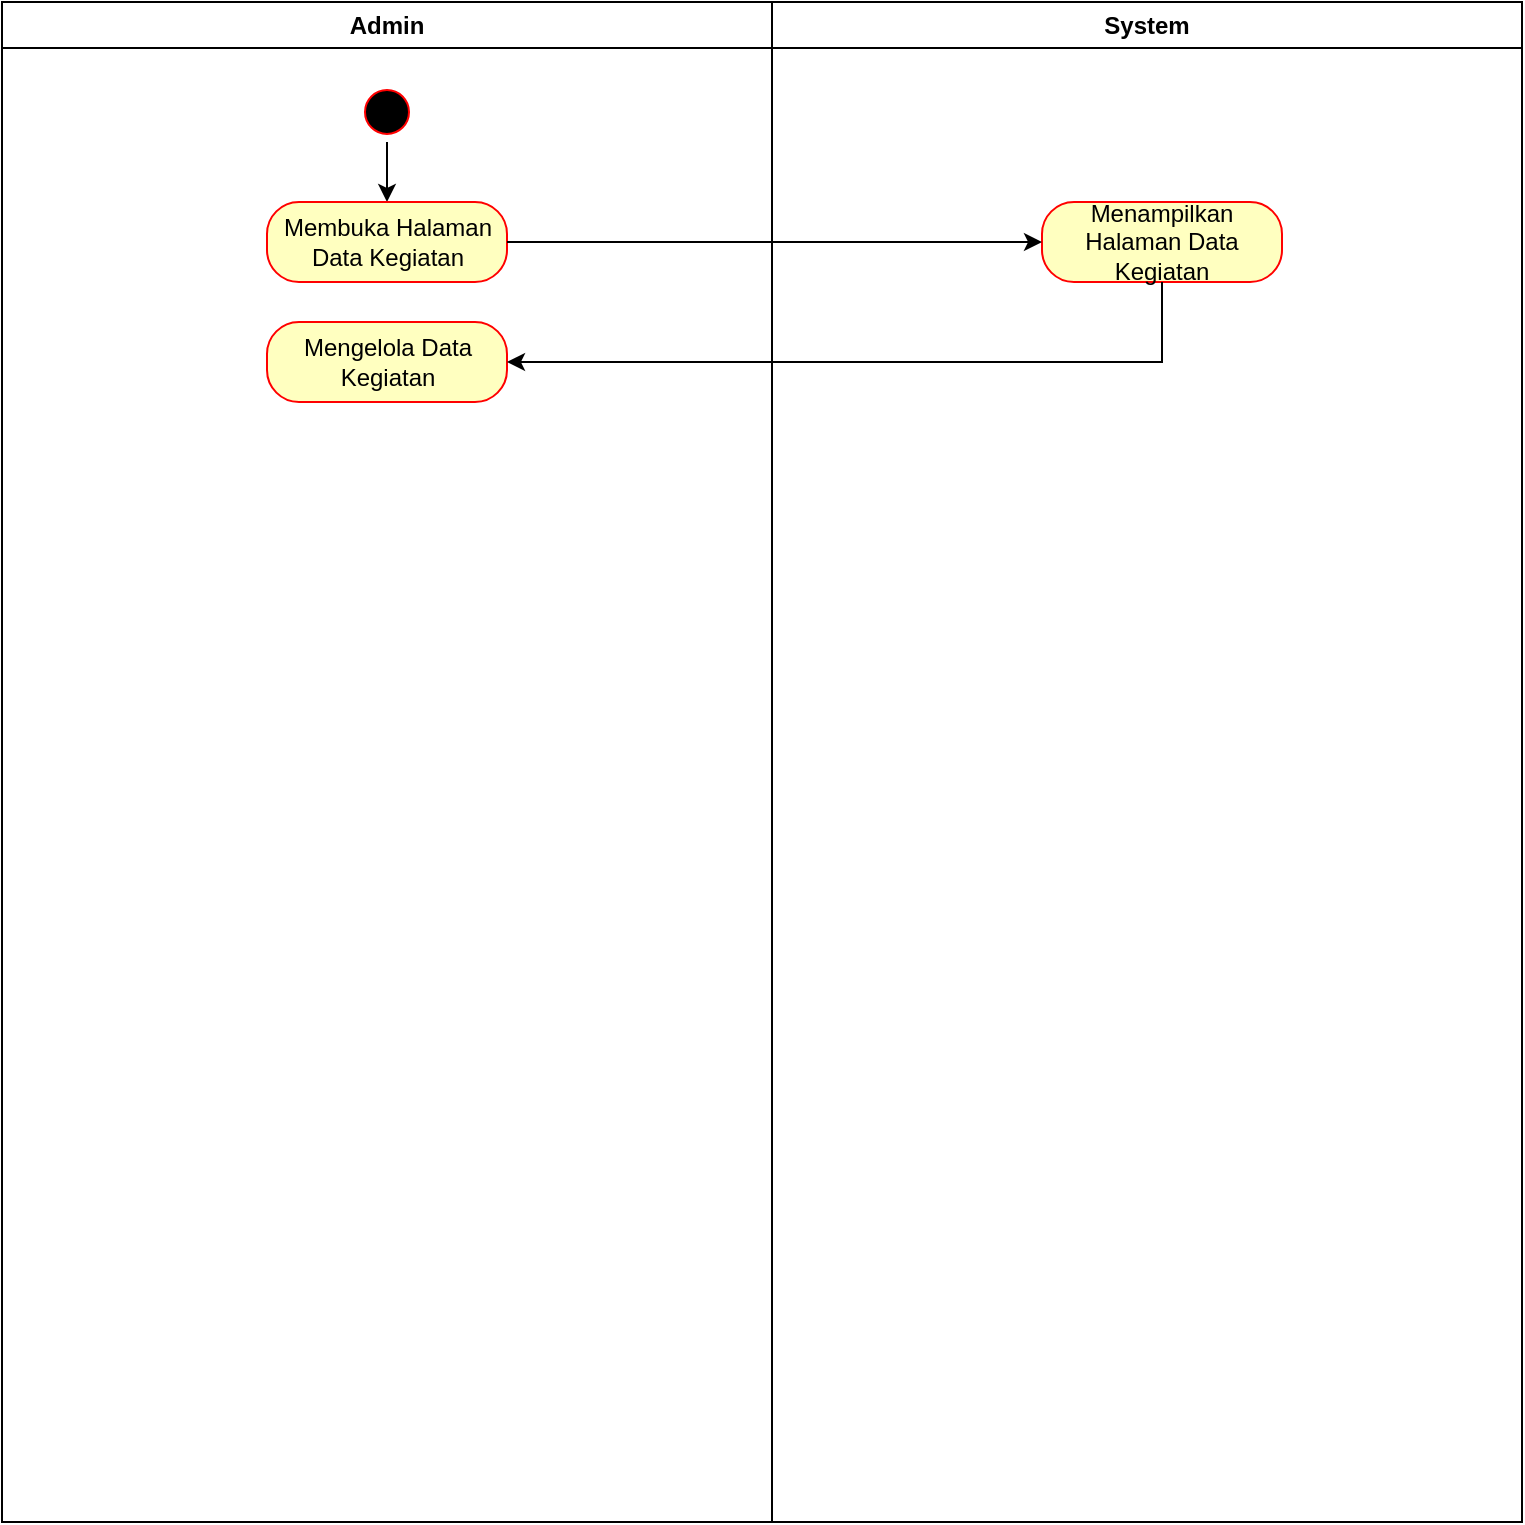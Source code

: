 <mxfile version="21.3.7" type="github">
  <diagram name="Page-1" id="nUnmrfP2sgsRiJwLh5bJ">
    <mxGraphModel dx="1035" dy="569" grid="1" gridSize="10" guides="1" tooltips="1" connect="1" arrows="1" fold="1" page="1" pageScale="1" pageWidth="850" pageHeight="1100" math="0" shadow="0">
      <root>
        <mxCell id="0" />
        <mxCell id="1" parent="0" />
        <mxCell id="TKZJs8otLvL3cM2H6KKF-1" value="Admin" style="swimlane;whiteSpace=wrap;html=1;" vertex="1" parent="1">
          <mxGeometry x="40" y="40" width="385" height="760" as="geometry" />
        </mxCell>
        <mxCell id="TKZJs8otLvL3cM2H6KKF-7" style="edgeStyle=orthogonalEdgeStyle;rounded=0;orthogonalLoop=1;jettySize=auto;html=1;exitX=0.5;exitY=1;exitDx=0;exitDy=0;" edge="1" parent="TKZJs8otLvL3cM2H6KKF-1" source="TKZJs8otLvL3cM2H6KKF-3" target="TKZJs8otLvL3cM2H6KKF-5">
          <mxGeometry relative="1" as="geometry" />
        </mxCell>
        <mxCell id="TKZJs8otLvL3cM2H6KKF-3" value="" style="ellipse;html=1;shape=startState;fillColor=#000000;strokeColor=#ff0000;" vertex="1" parent="TKZJs8otLvL3cM2H6KKF-1">
          <mxGeometry x="177.5" y="40" width="30" height="30" as="geometry" />
        </mxCell>
        <mxCell id="TKZJs8otLvL3cM2H6KKF-5" value="Membuka Halaman Data Kegiatan" style="rounded=1;whiteSpace=wrap;html=1;arcSize=40;fontColor=#000000;fillColor=#ffffc0;strokeColor=#ff0000;" vertex="1" parent="TKZJs8otLvL3cM2H6KKF-1">
          <mxGeometry x="132.5" y="100" width="120" height="40" as="geometry" />
        </mxCell>
        <mxCell id="TKZJs8otLvL3cM2H6KKF-10" value="Mengelola Data Kegiatan" style="rounded=1;whiteSpace=wrap;html=1;arcSize=40;fontColor=#000000;fillColor=#ffffc0;strokeColor=#ff0000;" vertex="1" parent="TKZJs8otLvL3cM2H6KKF-1">
          <mxGeometry x="132.5" y="160" width="120" height="40" as="geometry" />
        </mxCell>
        <mxCell id="TKZJs8otLvL3cM2H6KKF-2" value="System" style="swimlane;whiteSpace=wrap;html=1;" vertex="1" parent="1">
          <mxGeometry x="425" y="40" width="375" height="760" as="geometry" />
        </mxCell>
        <mxCell id="TKZJs8otLvL3cM2H6KKF-8" value="Menampilkan Halaman Data Kegiatan" style="rounded=1;whiteSpace=wrap;html=1;arcSize=40;fontColor=#000000;fillColor=#ffffc0;strokeColor=#ff0000;" vertex="1" parent="TKZJs8otLvL3cM2H6KKF-2">
          <mxGeometry x="135" y="100" width="120" height="40" as="geometry" />
        </mxCell>
        <mxCell id="TKZJs8otLvL3cM2H6KKF-9" style="edgeStyle=orthogonalEdgeStyle;rounded=0;orthogonalLoop=1;jettySize=auto;html=1;exitX=1;exitY=0.5;exitDx=0;exitDy=0;entryX=0;entryY=0.5;entryDx=0;entryDy=0;" edge="1" parent="1" source="TKZJs8otLvL3cM2H6KKF-5" target="TKZJs8otLvL3cM2H6KKF-8">
          <mxGeometry relative="1" as="geometry" />
        </mxCell>
        <mxCell id="TKZJs8otLvL3cM2H6KKF-11" style="edgeStyle=orthogonalEdgeStyle;rounded=0;orthogonalLoop=1;jettySize=auto;html=1;exitX=0.5;exitY=1;exitDx=0;exitDy=0;entryX=1;entryY=0.5;entryDx=0;entryDy=0;" edge="1" parent="1" source="TKZJs8otLvL3cM2H6KKF-8" target="TKZJs8otLvL3cM2H6KKF-10">
          <mxGeometry relative="1" as="geometry" />
        </mxCell>
      </root>
    </mxGraphModel>
  </diagram>
</mxfile>

